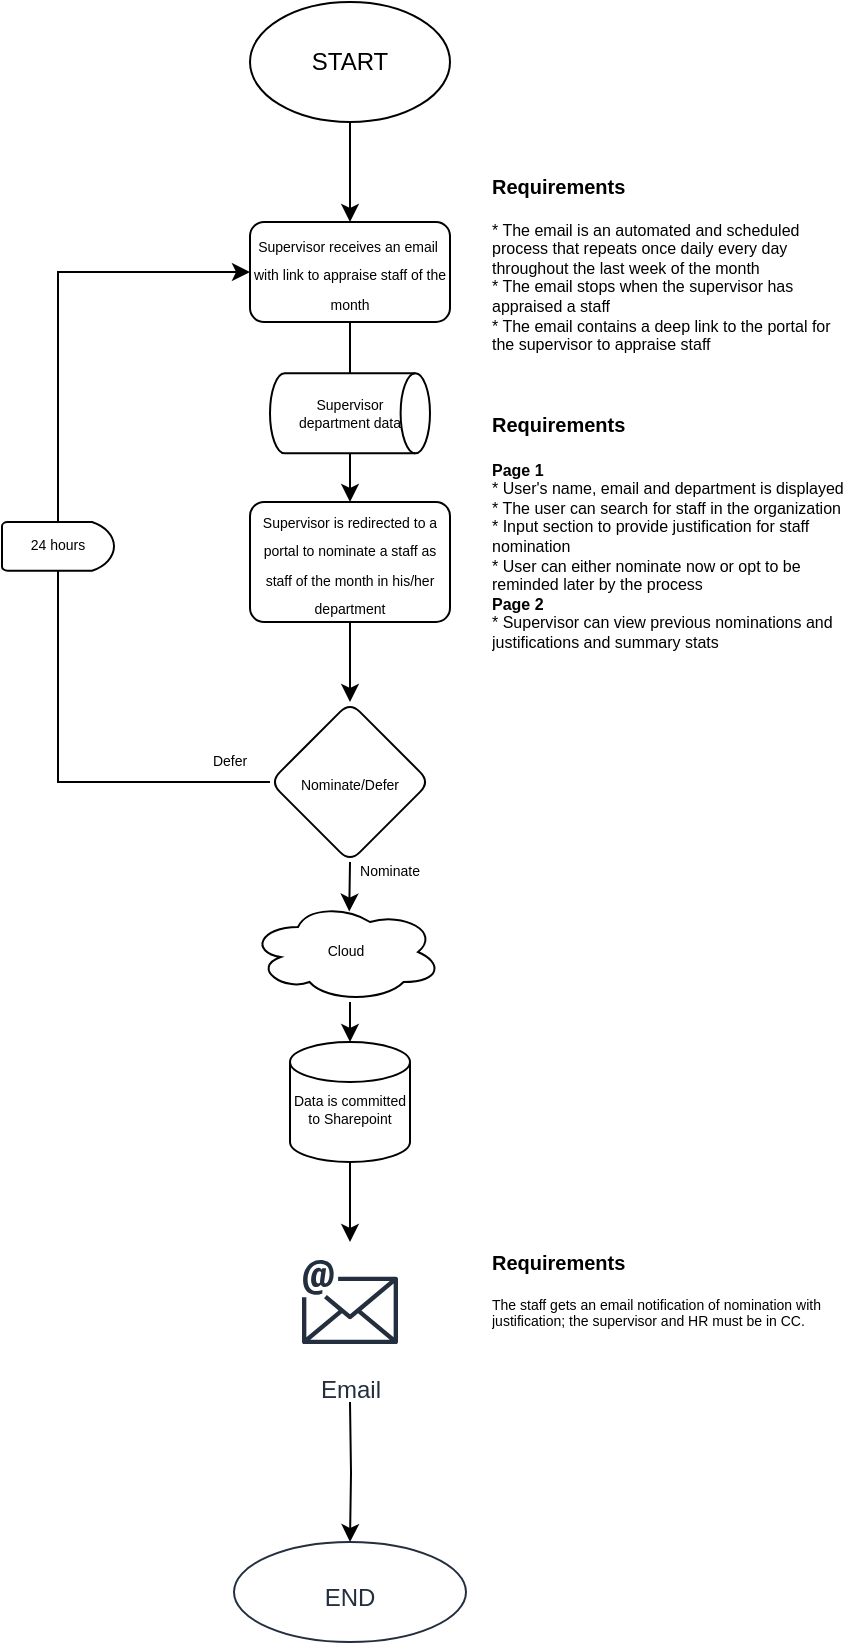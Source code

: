 <mxfile version="20.2.7" type="github" pages="2">
  <diagram id="dZaBB53jgZC2aADFgIOm" name="Supervisor">
    <mxGraphModel dx="782" dy="521" grid="1" gridSize="10" guides="1" tooltips="1" connect="1" arrows="1" fold="1" page="1" pageScale="1" pageWidth="827" pageHeight="1169" math="0" shadow="0">
      <root>
        <mxCell id="0" />
        <mxCell id="1" parent="0" />
        <mxCell id="ua7n5hi1LPknlC4ssncX-50" value="" style="edgeStyle=orthogonalEdgeStyle;rounded=0;orthogonalLoop=1;jettySize=auto;html=1;fontSize=7;" parent="1" target="ua7n5hi1LPknlC4ssncX-49" edge="1">
          <mxGeometry relative="1" as="geometry">
            <mxPoint x="414" y="740" as="sourcePoint" />
          </mxGeometry>
        </mxCell>
        <mxCell id="ua7n5hi1LPknlC4ssncX-44" value="Email" style="sketch=0;outlineConnect=0;fontColor=#232F3E;gradientColor=none;strokeColor=#232F3E;fillColor=#ffffff;dashed=0;verticalLabelPosition=bottom;verticalAlign=top;align=center;html=1;fontSize=12;fontStyle=0;aspect=fixed;shape=mxgraph.aws4.resourceIcon;resIcon=mxgraph.aws4.email;fillOpacity=100;strokeWidth=1;" parent="1" vertex="1">
          <mxGeometry x="384" y="660" width="60" height="60" as="geometry" />
        </mxCell>
        <mxCell id="ua7n5hi1LPknlC4ssncX-1" value="START" style="strokeWidth=1;html=1;shape=mxgraph.flowchart.start_1;whiteSpace=wrap;" parent="1" vertex="1">
          <mxGeometry x="364" y="40" width="100" height="60" as="geometry" />
        </mxCell>
        <mxCell id="ua7n5hi1LPknlC4ssncX-2" value="" style="endArrow=classic;html=1;rounded=0;exitX=0.5;exitY=1;exitDx=0;exitDy=0;exitPerimeter=0;" parent="1" source="ua7n5hi1LPknlC4ssncX-1" edge="1">
          <mxGeometry width="50" height="50" relative="1" as="geometry">
            <mxPoint x="424" y="220" as="sourcePoint" />
            <mxPoint x="414" y="150" as="targetPoint" />
          </mxGeometry>
        </mxCell>
        <mxCell id="ua7n5hi1LPknlC4ssncX-17" value="" style="edgeStyle=orthogonalEdgeStyle;rounded=0;orthogonalLoop=1;jettySize=auto;html=1;fontSize=7;startArrow=none;" parent="1" source="ua7n5hi1LPknlC4ssncX-51" target="ua7n5hi1LPknlC4ssncX-16" edge="1">
          <mxGeometry relative="1" as="geometry" />
        </mxCell>
        <mxCell id="ua7n5hi1LPknlC4ssncX-11" value="&lt;font style=&quot;font-size: 7px;&quot;&gt;Supervisor receives an email&amp;nbsp; with link to appraise staff of the month&lt;/font&gt;" style="rounded=1;whiteSpace=wrap;html=1;absoluteArcSize=1;arcSize=14;strokeWidth=1;" parent="1" vertex="1">
          <mxGeometry x="364" y="150" width="100" height="50" as="geometry" />
        </mxCell>
        <mxCell id="ua7n5hi1LPknlC4ssncX-24" value="" style="edgeStyle=orthogonalEdgeStyle;rounded=0;orthogonalLoop=1;jettySize=auto;html=1;fontSize=8;" parent="1" source="ua7n5hi1LPknlC4ssncX-16" target="ua7n5hi1LPknlC4ssncX-23" edge="1">
          <mxGeometry relative="1" as="geometry" />
        </mxCell>
        <mxCell id="ua7n5hi1LPknlC4ssncX-16" value="&lt;font style=&quot;font-size: 7px;&quot;&gt;Supervisor is redirected to a portal to nominate a staff as staff of the month in his/her department&lt;/font&gt;" style="rounded=1;whiteSpace=wrap;html=1;absoluteArcSize=1;arcSize=14;strokeWidth=1;" parent="1" vertex="1">
          <mxGeometry x="364" y="290" width="100" height="60" as="geometry" />
        </mxCell>
        <mxCell id="ua7n5hi1LPknlC4ssncX-18" value="&lt;h1&gt;&lt;font style=&quot;font-size: 10px;&quot;&gt;Requirements&lt;/font&gt;&lt;/h1&gt;&lt;p style=&quot;font-size: 9px;&quot;&gt;&lt;/p&gt;&lt;font style=&quot;font-size: 8px;&quot;&gt;&lt;span style=&quot;background-color: initial;&quot;&gt;* The email is an automated and scheduled&amp;nbsp; process that repeats once daily every day throughout the last week of the month&lt;/span&gt;&lt;br&gt;&lt;span style=&quot;background-color: initial;&quot;&gt;* The email stops when the supervisor has appraised a staff&lt;/span&gt;&lt;br&gt;&lt;span style=&quot;background-color: initial;&quot;&gt;* The email contains a deep link&amp;nbsp;to the portal for the supervisor to appraise staff&lt;/span&gt;&lt;/font&gt;&lt;br&gt;&lt;p&gt;&lt;/p&gt;" style="text;html=1;strokeColor=none;fillColor=none;spacing=5;spacingTop=-20;whiteSpace=wrap;overflow=hidden;rounded=0;fontSize=7;" parent="1" vertex="1">
          <mxGeometry x="480" y="124.38" width="190" height="101.25" as="geometry" />
        </mxCell>
        <mxCell id="ua7n5hi1LPknlC4ssncX-19" value="&lt;h1&gt;&lt;font style=&quot;font-size: 10px;&quot;&gt;Requirements&lt;/font&gt;&lt;/h1&gt;&lt;p style=&quot;font-size: 9px;&quot;&gt;&lt;/p&gt;&lt;font style=&quot;font-size: 8px;&quot;&gt;&lt;span style=&quot;background-color: initial;&quot;&gt;&lt;b&gt;Page 1&lt;/b&gt;&lt;br&gt;* User&#39;s name, email and department is displayed&lt;br&gt;&lt;/span&gt;&lt;/font&gt;* The user can search for staff in the organization&lt;br&gt;* Input section to provide justification for staff&amp;nbsp; nomination&lt;br&gt;* User can either nominate now or opt to be reminded later by the process&lt;br&gt;&lt;span style=&quot;background-color: initial;&quot;&gt;&lt;b&gt;Page 2&lt;/b&gt;&lt;br&gt;* Supervisor can view previous nominations and justifications and summary stats&lt;/span&gt;&lt;br&gt;&lt;p&gt;&lt;/p&gt;" style="text;html=1;strokeColor=none;fillColor=none;spacing=5;spacingTop=-20;whiteSpace=wrap;overflow=hidden;rounded=0;fontSize=8;" parent="1" vertex="1">
          <mxGeometry x="480" y="239.38" width="190" height="130.62" as="geometry" />
        </mxCell>
        <mxCell id="ua7n5hi1LPknlC4ssncX-23" value="&lt;font style=&quot;font-size: 7px;&quot;&gt;Nominate/Defer&lt;/font&gt;" style="rhombus;whiteSpace=wrap;html=1;rounded=1;arcSize=14;strokeWidth=1;" parent="1" vertex="1">
          <mxGeometry x="374" y="390" width="80" height="80" as="geometry" />
        </mxCell>
        <mxCell id="ua7n5hi1LPknlC4ssncX-26" value="" style="endArrow=classic;html=1;rounded=0;fontSize=7;exitX=0.5;exitY=0;exitDx=0;exitDy=0;entryX=0;entryY=0.5;entryDx=0;entryDy=0;startArrow=none;exitPerimeter=0;" parent="1" source="ua7n5hi1LPknlC4ssncX-28" target="ua7n5hi1LPknlC4ssncX-11" edge="1">
          <mxGeometry width="50" height="50" relative="1" as="geometry">
            <mxPoint x="290" y="400" as="sourcePoint" />
            <mxPoint x="280" y="430" as="targetPoint" />
            <Array as="points">
              <mxPoint x="268" y="175" />
            </Array>
          </mxGeometry>
        </mxCell>
        <mxCell id="ua7n5hi1LPknlC4ssncX-27" value="Defer" style="text;html=1;strokeColor=none;fillColor=none;align=center;verticalAlign=middle;whiteSpace=wrap;rounded=0;fontSize=7;" parent="1" vertex="1">
          <mxGeometry x="334" y="410" width="40" height="20" as="geometry" />
        </mxCell>
        <mxCell id="ua7n5hi1LPknlC4ssncX-28" value="24 hours" style="strokeWidth=1;html=1;shape=mxgraph.flowchart.delay;whiteSpace=wrap;fontSize=7;" parent="1" vertex="1">
          <mxGeometry x="240" y="300" width="56" height="24.37" as="geometry" />
        </mxCell>
        <mxCell id="ua7n5hi1LPknlC4ssncX-29" value="" style="endArrow=none;html=1;rounded=0;fontSize=7;exitX=0;exitY=0.5;exitDx=0;exitDy=0;entryX=0.5;entryY=1;entryDx=0;entryDy=0;entryPerimeter=0;" parent="1" source="ua7n5hi1LPknlC4ssncX-23" target="ua7n5hi1LPknlC4ssncX-28" edge="1">
          <mxGeometry width="50" height="50" relative="1" as="geometry">
            <mxPoint x="374" y="430" as="sourcePoint" />
            <mxPoint x="318" y="340" as="targetPoint" />
            <Array as="points">
              <mxPoint x="318" y="430" />
              <mxPoint x="268" y="430" />
            </Array>
          </mxGeometry>
        </mxCell>
        <mxCell id="ua7n5hi1LPknlC4ssncX-45" value="" style="edgeStyle=orthogonalEdgeStyle;rounded=0;orthogonalLoop=1;jettySize=auto;html=1;fontSize=7;" parent="1" source="ua7n5hi1LPknlC4ssncX-36" target="ua7n5hi1LPknlC4ssncX-44" edge="1">
          <mxGeometry relative="1" as="geometry" />
        </mxCell>
        <mxCell id="ua7n5hi1LPknlC4ssncX-36" value="&lt;br&gt;Data is committed to Sharepoint" style="strokeWidth=1;html=1;shape=mxgraph.flowchart.database;whiteSpace=wrap;fontSize=7;" parent="1" vertex="1">
          <mxGeometry x="384" y="560" width="60" height="60" as="geometry" />
        </mxCell>
        <mxCell id="ua7n5hi1LPknlC4ssncX-37" value="Nominate" style="text;html=1;strokeColor=none;fillColor=none;align=center;verticalAlign=middle;whiteSpace=wrap;rounded=0;fontSize=7;" parent="1" vertex="1">
          <mxGeometry x="414" y="470" width="40" height="10" as="geometry" />
        </mxCell>
        <mxCell id="ua7n5hi1LPknlC4ssncX-38" value="Cloud" style="ellipse;shape=cloud;whiteSpace=wrap;html=1;align=center;fontSize=7;strokeWidth=1;" parent="1" vertex="1">
          <mxGeometry x="364" y="490" width="96" height="50" as="geometry" />
        </mxCell>
        <mxCell id="ua7n5hi1LPknlC4ssncX-42" value="" style="endArrow=classic;html=1;rounded=0;fontSize=7;entryX=0.517;entryY=0.096;entryDx=0;entryDy=0;entryPerimeter=0;" parent="1" target="ua7n5hi1LPknlC4ssncX-38" edge="1">
          <mxGeometry width="50" height="50" relative="1" as="geometry">
            <mxPoint x="414" y="470" as="sourcePoint" />
            <mxPoint x="480" y="480" as="targetPoint" />
          </mxGeometry>
        </mxCell>
        <mxCell id="ua7n5hi1LPknlC4ssncX-43" value="" style="endArrow=classic;html=1;rounded=0;fontSize=7;entryX=0.5;entryY=0;entryDx=0;entryDy=0;entryPerimeter=0;" parent="1" target="ua7n5hi1LPknlC4ssncX-36" edge="1">
          <mxGeometry width="50" height="50" relative="1" as="geometry">
            <mxPoint x="414" y="540" as="sourcePoint" />
            <mxPoint x="480" y="480" as="targetPoint" />
          </mxGeometry>
        </mxCell>
        <mxCell id="ua7n5hi1LPknlC4ssncX-47" value="&lt;h1&gt;&lt;font style=&quot;font-size: 10px;&quot;&gt;Requirements&lt;/font&gt;&lt;/h1&gt;&lt;p style=&quot;font-size: 9px;&quot;&gt;&lt;/p&gt;The staff gets an email notification of nomination with justification; the supervisor and HR must be in CC.&amp;nbsp;&lt;br&gt;&lt;br&gt;&lt;br&gt;&lt;p&gt;&lt;/p&gt;" style="text;html=1;strokeColor=none;fillColor=none;spacing=5;spacingTop=-20;whiteSpace=wrap;overflow=hidden;rounded=0;fontSize=7;" parent="1" vertex="1">
          <mxGeometry x="480" y="662.35" width="190" height="55.31" as="geometry" />
        </mxCell>
        <mxCell id="ua7n5hi1LPknlC4ssncX-49" value="&lt;br&gt;END" style="ellipse;whiteSpace=wrap;html=1;verticalAlign=top;fillColor=#ffffff;strokeColor=#232F3E;fontColor=#232F3E;sketch=0;gradientColor=none;dashed=0;fontStyle=0;" parent="1" vertex="1">
          <mxGeometry x="356" y="810" width="116" height="50" as="geometry" />
        </mxCell>
        <mxCell id="ua7n5hi1LPknlC4ssncX-51" value="Supervisor &lt;br&gt;department data" style="strokeWidth=1;html=1;shape=mxgraph.flowchart.direct_data;whiteSpace=wrap;fontSize=7;" parent="1" vertex="1">
          <mxGeometry x="374" y="225.63" width="80" height="40" as="geometry" />
        </mxCell>
        <mxCell id="ua7n5hi1LPknlC4ssncX-52" value="" style="edgeStyle=orthogonalEdgeStyle;rounded=0;orthogonalLoop=1;jettySize=auto;html=1;fontSize=7;endArrow=none;" parent="1" source="ua7n5hi1LPknlC4ssncX-11" target="ua7n5hi1LPknlC4ssncX-51" edge="1">
          <mxGeometry relative="1" as="geometry">
            <mxPoint x="414" y="200" as="sourcePoint" />
            <mxPoint x="414" y="282.19" as="targetPoint" />
          </mxGeometry>
        </mxCell>
      </root>
    </mxGraphModel>
  </diagram>
  <diagram name="HR" id="BvXCkNZNle1fVi9V8Gtn">
    <mxGraphModel dx="920" dy="573" grid="1" gridSize="10" guides="1" tooltips="1" connect="1" arrows="1" fold="1" page="1" pageScale="1" pageWidth="827" pageHeight="1169" math="0" shadow="0">
      <root>
        <mxCell id="RNKwhHn3geXSSpIhx5N0-0" />
        <mxCell id="RNKwhHn3geXSSpIhx5N0-1" parent="RNKwhHn3geXSSpIhx5N0-0" />
        <mxCell id="RNKwhHn3geXSSpIhx5N0-2" value="" style="edgeStyle=orthogonalEdgeStyle;rounded=0;orthogonalLoop=1;jettySize=auto;html=1;fontSize=7;" edge="1" parent="RNKwhHn3geXSSpIhx5N0-1" target="RNKwhHn3geXSSpIhx5N0-24">
          <mxGeometry relative="1" as="geometry">
            <mxPoint x="414" y="740" as="sourcePoint" />
          </mxGeometry>
        </mxCell>
        <mxCell id="RNKwhHn3geXSSpIhx5N0-3" value="Email" style="sketch=0;outlineConnect=0;fontColor=#232F3E;gradientColor=none;strokeColor=#232F3E;fillColor=#ffffff;dashed=0;verticalLabelPosition=bottom;verticalAlign=top;align=center;html=1;fontSize=12;fontStyle=0;aspect=fixed;shape=mxgraph.aws4.resourceIcon;resIcon=mxgraph.aws4.email;fillOpacity=100;strokeWidth=1;" vertex="1" parent="RNKwhHn3geXSSpIhx5N0-1">
          <mxGeometry x="384" y="660" width="60" height="60" as="geometry" />
        </mxCell>
        <mxCell id="RNKwhHn3geXSSpIhx5N0-4" value="START" style="strokeWidth=1;html=1;shape=mxgraph.flowchart.start_1;whiteSpace=wrap;" vertex="1" parent="RNKwhHn3geXSSpIhx5N0-1">
          <mxGeometry x="364" y="40" width="100" height="60" as="geometry" />
        </mxCell>
        <mxCell id="RNKwhHn3geXSSpIhx5N0-5" value="" style="endArrow=classic;html=1;rounded=0;exitX=0.5;exitY=1;exitDx=0;exitDy=0;exitPerimeter=0;" edge="1" parent="RNKwhHn3geXSSpIhx5N0-1" source="RNKwhHn3geXSSpIhx5N0-4">
          <mxGeometry width="50" height="50" relative="1" as="geometry">
            <mxPoint x="424" y="220" as="sourcePoint" />
            <mxPoint x="414" y="150" as="targetPoint" />
          </mxGeometry>
        </mxCell>
        <mxCell id="RNKwhHn3geXSSpIhx5N0-6" value="" style="edgeStyle=orthogonalEdgeStyle;rounded=0;orthogonalLoop=1;jettySize=auto;html=1;fontSize=7;startArrow=none;" edge="1" parent="RNKwhHn3geXSSpIhx5N0-1" target="RNKwhHn3geXSSpIhx5N0-9">
          <mxGeometry relative="1" as="geometry">
            <mxPoint x="414" y="265.63" as="sourcePoint" />
          </mxGeometry>
        </mxCell>
        <mxCell id="RNKwhHn3geXSSpIhx5N0-7" value="&lt;font style=&quot;font-size: 7px;&quot;&gt;HR Officer receives an email&amp;nbsp; with link to view nominated staff members&lt;/font&gt;" style="rounded=1;whiteSpace=wrap;html=1;absoluteArcSize=1;arcSize=14;strokeWidth=1;" vertex="1" parent="RNKwhHn3geXSSpIhx5N0-1">
          <mxGeometry x="364" y="150" width="100" height="50" as="geometry" />
        </mxCell>
        <mxCell id="RNKwhHn3geXSSpIhx5N0-8" value="" style="edgeStyle=orthogonalEdgeStyle;rounded=0;orthogonalLoop=1;jettySize=auto;html=1;fontSize=8;" edge="1" parent="RNKwhHn3geXSSpIhx5N0-1" source="RNKwhHn3geXSSpIhx5N0-9" target="RNKwhHn3geXSSpIhx5N0-12">
          <mxGeometry relative="1" as="geometry" />
        </mxCell>
        <mxCell id="RNKwhHn3geXSSpIhx5N0-9" value="&lt;font style=&quot;font-size: 7px;&quot;&gt;HR Officer is redirected to a portal to view nominees by department and date&lt;/font&gt;" style="rounded=1;whiteSpace=wrap;html=1;absoluteArcSize=1;arcSize=14;strokeWidth=1;" vertex="1" parent="RNKwhHn3geXSSpIhx5N0-1">
          <mxGeometry x="364" y="290" width="100" height="60" as="geometry" />
        </mxCell>
        <mxCell id="RNKwhHn3geXSSpIhx5N0-10" value="&lt;h1&gt;&lt;font style=&quot;font-size: 10px;&quot;&gt;Requirements&lt;/font&gt;&lt;/h1&gt;&lt;p style=&quot;font-size: 9px;&quot;&gt;&lt;/p&gt;&lt;font style=&quot;font-size: 8px;&quot;&gt;&lt;span style=&quot;background-color: initial;&quot;&gt;* The email is an automated and scheduled&amp;nbsp; process that repeats on the last day of the month&lt;/span&gt;&lt;br&gt;&lt;span style=&quot;background-color: initial;&quot;&gt;* The email contains a deep link&amp;nbsp;to the portal for the HR Officer to view nominees, their departments, supervisor, justifications and date of appraisal&lt;/span&gt;&lt;/font&gt;&lt;br&gt;&lt;p&gt;&lt;/p&gt;" style="text;html=1;strokeColor=none;fillColor=none;spacing=5;spacingTop=-20;whiteSpace=wrap;overflow=hidden;rounded=0;fontSize=7;" vertex="1" parent="RNKwhHn3geXSSpIhx5N0-1">
          <mxGeometry x="480" y="124.38" width="190" height="85.62" as="geometry" />
        </mxCell>
        <mxCell id="4rOoU52_JXbYQ4bwxEHW-1" value="" style="edgeStyle=orthogonalEdgeStyle;rounded=0;orthogonalLoop=1;jettySize=auto;html=1;fontSize=7;" edge="1" parent="RNKwhHn3geXSSpIhx5N0-1" source="RNKwhHn3geXSSpIhx5N0-12" target="4rOoU52_JXbYQ4bwxEHW-0">
          <mxGeometry relative="1" as="geometry" />
        </mxCell>
        <mxCell id="RNKwhHn3geXSSpIhx5N0-12" value="&lt;font style=&quot;font-size: 7px;&quot;&gt;Export list&lt;/font&gt;" style="rhombus;whiteSpace=wrap;html=1;rounded=1;arcSize=14;strokeWidth=1;" vertex="1" parent="RNKwhHn3geXSSpIhx5N0-1">
          <mxGeometry x="374" y="390" width="80" height="80" as="geometry" />
        </mxCell>
        <mxCell id="RNKwhHn3geXSSpIhx5N0-17" value="" style="edgeStyle=orthogonalEdgeStyle;rounded=0;orthogonalLoop=1;jettySize=auto;html=1;fontSize=7;" edge="1" parent="RNKwhHn3geXSSpIhx5N0-1" source="RNKwhHn3geXSSpIhx5N0-18" target="RNKwhHn3geXSSpIhx5N0-3">
          <mxGeometry relative="1" as="geometry" />
        </mxCell>
        <mxCell id="RNKwhHn3geXSSpIhx5N0-18" value="&lt;br&gt;&lt;br&gt;Data is retrieved from Sharepoint;&lt;br&gt;Telemetry data is recorded from user" style="strokeWidth=1;html=1;shape=mxgraph.flowchart.database;whiteSpace=wrap;fontSize=7;" vertex="1" parent="RNKwhHn3geXSSpIhx5N0-1">
          <mxGeometry x="384" y="560" width="60" height="70" as="geometry" />
        </mxCell>
        <mxCell id="RNKwhHn3geXSSpIhx5N0-19" value="Yes" style="text;html=1;strokeColor=none;fillColor=none;align=center;verticalAlign=middle;whiteSpace=wrap;rounded=0;fontSize=7;" vertex="1" parent="RNKwhHn3geXSSpIhx5N0-1">
          <mxGeometry x="414" y="470" width="40" height="10" as="geometry" />
        </mxCell>
        <mxCell id="RNKwhHn3geXSSpIhx5N0-20" value="Cloud" style="ellipse;shape=cloud;whiteSpace=wrap;html=1;align=center;fontSize=7;strokeWidth=1;" vertex="1" parent="RNKwhHn3geXSSpIhx5N0-1">
          <mxGeometry x="364" y="490" width="96" height="50" as="geometry" />
        </mxCell>
        <mxCell id="RNKwhHn3geXSSpIhx5N0-21" value="" style="endArrow=classic;html=1;rounded=0;fontSize=7;entryX=0.517;entryY=0.096;entryDx=0;entryDy=0;entryPerimeter=0;" edge="1" parent="RNKwhHn3geXSSpIhx5N0-1" target="RNKwhHn3geXSSpIhx5N0-20">
          <mxGeometry width="50" height="50" relative="1" as="geometry">
            <mxPoint x="414" y="470" as="sourcePoint" />
            <mxPoint x="480" y="480" as="targetPoint" />
          </mxGeometry>
        </mxCell>
        <mxCell id="RNKwhHn3geXSSpIhx5N0-22" value="" style="endArrow=classic;html=1;rounded=0;fontSize=7;entryX=0.5;entryY=0;entryDx=0;entryDy=0;entryPerimeter=0;" edge="1" parent="RNKwhHn3geXSSpIhx5N0-1" target="RNKwhHn3geXSSpIhx5N0-18">
          <mxGeometry width="50" height="50" relative="1" as="geometry">
            <mxPoint x="414" y="540" as="sourcePoint" />
            <mxPoint x="480" y="480" as="targetPoint" />
          </mxGeometry>
        </mxCell>
        <mxCell id="RNKwhHn3geXSSpIhx5N0-23" value="&lt;h1&gt;&lt;font style=&quot;font-size: 10px;&quot;&gt;Requirements&lt;/font&gt;&lt;/h1&gt;&lt;p style=&quot;font-size: 9px;&quot;&gt;&lt;/p&gt;HR Officer gets an email attachment with staff list in excel format&lt;br&gt;&lt;br&gt;&lt;br&gt;&lt;p&gt;&lt;/p&gt;" style="text;html=1;strokeColor=none;fillColor=none;spacing=5;spacingTop=-20;whiteSpace=wrap;overflow=hidden;rounded=0;fontSize=7;" vertex="1" parent="RNKwhHn3geXSSpIhx5N0-1">
          <mxGeometry x="480" y="662.35" width="190" height="55.31" as="geometry" />
        </mxCell>
        <mxCell id="RNKwhHn3geXSSpIhx5N0-24" value="&lt;br&gt;END" style="ellipse;whiteSpace=wrap;html=1;verticalAlign=top;fillColor=#ffffff;strokeColor=#232F3E;fontColor=#232F3E;sketch=0;gradientColor=none;dashed=0;fontStyle=0;" vertex="1" parent="RNKwhHn3geXSSpIhx5N0-1">
          <mxGeometry x="356" y="810" width="116" height="50" as="geometry" />
        </mxCell>
        <mxCell id="RNKwhHn3geXSSpIhx5N0-26" value="" style="edgeStyle=orthogonalEdgeStyle;rounded=0;orthogonalLoop=1;jettySize=auto;html=1;fontSize=7;endArrow=none;" edge="1" parent="RNKwhHn3geXSSpIhx5N0-1" source="RNKwhHn3geXSSpIhx5N0-7">
          <mxGeometry relative="1" as="geometry">
            <mxPoint x="414" y="200" as="sourcePoint" />
            <mxPoint x="414" y="270" as="targetPoint" />
          </mxGeometry>
        </mxCell>
        <mxCell id="4rOoU52_JXbYQ4bwxEHW-0" value="&lt;font style=&quot;font-size: 9px;&quot;&gt;END&lt;/font&gt;" style="ellipse;whiteSpace=wrap;html=1;rounded=1;arcSize=14;strokeWidth=1;" vertex="1" parent="RNKwhHn3geXSSpIhx5N0-1">
          <mxGeometry x="542" y="405" width="66" height="50" as="geometry" />
        </mxCell>
        <mxCell id="4rOoU52_JXbYQ4bwxEHW-2" value="No" style="text;html=1;strokeColor=none;fillColor=none;align=center;verticalAlign=middle;whiteSpace=wrap;rounded=0;fontSize=7;" vertex="1" parent="RNKwhHn3geXSSpIhx5N0-1">
          <mxGeometry x="460" y="420" width="40" height="10" as="geometry" />
        </mxCell>
      </root>
    </mxGraphModel>
  </diagram>
</mxfile>
